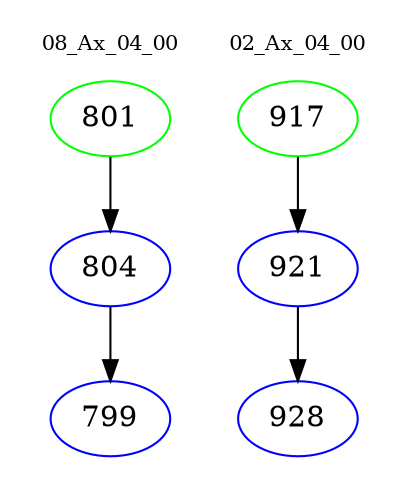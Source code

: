digraph{
subgraph cluster_0 {
color = white
label = "08_Ax_04_00";
fontsize=10;
T0_801 [label="801", color="green"]
T0_801 -> T0_804 [color="black"]
T0_804 [label="804", color="blue"]
T0_804 -> T0_799 [color="black"]
T0_799 [label="799", color="blue"]
}
subgraph cluster_1 {
color = white
label = "02_Ax_04_00";
fontsize=10;
T1_917 [label="917", color="green"]
T1_917 -> T1_921 [color="black"]
T1_921 [label="921", color="blue"]
T1_921 -> T1_928 [color="black"]
T1_928 [label="928", color="blue"]
}
}
